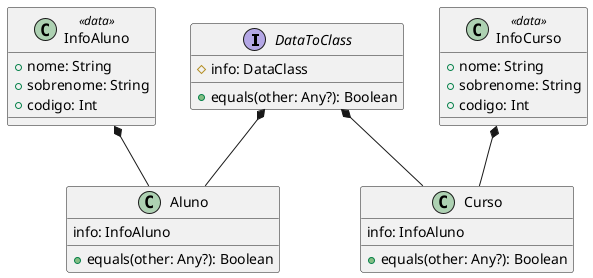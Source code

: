 @startuml


interface DataToClass {
    # info: DataClass

    + equals(other: Any?): Boolean
}

class InfoAluno <<data>> {
    + nome: String
    + sobrenome: String
    + codigo: Int
}

class Aluno {
    info: InfoAluno

    + equals(other: Any?): Boolean
}

DataToClass *-- Aluno
InfoAluno *-- Aluno


class InfoCurso <<data>> {
    + nome: String
    + sobrenome: String
    + codigo: Int
}

class Curso {
    info: InfoAluno

    + equals(other: Any?): Boolean
}

DataToClass *-- Curso
InfoCurso *-- Curso

@enduml